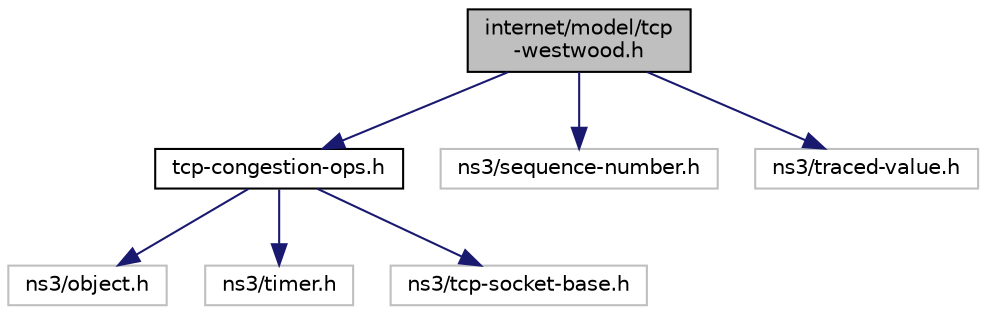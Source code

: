 digraph "internet/model/tcp-westwood.h"
{
  edge [fontname="Helvetica",fontsize="10",labelfontname="Helvetica",labelfontsize="10"];
  node [fontname="Helvetica",fontsize="10",shape=record];
  Node1 [label="internet/model/tcp\l-westwood.h",height=0.2,width=0.4,color="black", fillcolor="grey75", style="filled", fontcolor="black"];
  Node1 -> Node2 [color="midnightblue",fontsize="10",style="solid"];
  Node2 [label="tcp-congestion-ops.h",height=0.2,width=0.4,color="black", fillcolor="white", style="filled",URL="$d9/df9/tcp-congestion-ops_8h.html"];
  Node2 -> Node3 [color="midnightblue",fontsize="10",style="solid"];
  Node3 [label="ns3/object.h",height=0.2,width=0.4,color="grey75", fillcolor="white", style="filled"];
  Node2 -> Node4 [color="midnightblue",fontsize="10",style="solid"];
  Node4 [label="ns3/timer.h",height=0.2,width=0.4,color="grey75", fillcolor="white", style="filled"];
  Node2 -> Node5 [color="midnightblue",fontsize="10",style="solid"];
  Node5 [label="ns3/tcp-socket-base.h",height=0.2,width=0.4,color="grey75", fillcolor="white", style="filled"];
  Node1 -> Node6 [color="midnightblue",fontsize="10",style="solid"];
  Node6 [label="ns3/sequence-number.h",height=0.2,width=0.4,color="grey75", fillcolor="white", style="filled"];
  Node1 -> Node7 [color="midnightblue",fontsize="10",style="solid"];
  Node7 [label="ns3/traced-value.h",height=0.2,width=0.4,color="grey75", fillcolor="white", style="filled"];
}
